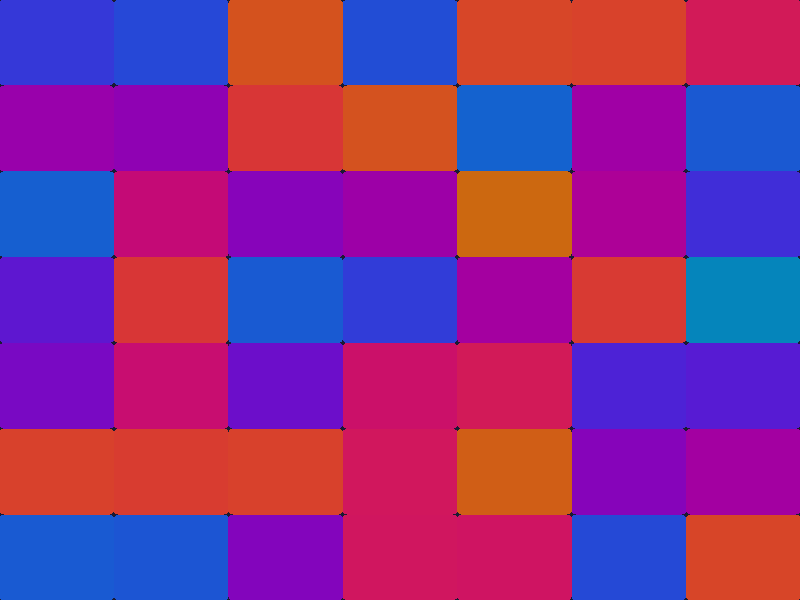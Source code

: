 
global_settings {
  ambient_light rgb 1.5*<1, 1, 1>
  max_trace_level 10
}

camera {
    angle 1
    location 40.1*<0,0,10>
    look_at <0,0,0>
    right 1.0*x
    up y
}

light_source {
    10*<-5,3,9>
    color rgb <1,1,1>

    area_light 8*x,8*y,8,8
    adaptive 1 jitter
}

box {
    <-10,-10,-10>, <10,10,0.4>
    pigment {color rgb <.1,.1,.2>}
    finish {phong .2}
}


union
{

    #declare s1 = seed(1123);

    #local n = 7;

    #local i = 0;
    #while(i < n)

    #local j = 0;
    #while(j < n)

    superellipsoid
    {
        <.1, .1>

        #local theta = rand(s1)*200 + 130;

        scale 0.505
        translate i*x + j*y - 0*z - ((n-1)/2) * <1,1,0>

        pigment {color rgb 0.9*vnormalize(1.2*vaxis_rotate(x+y, <1,1,1>, theta))}
        finish {specular 0.1 phong .2 phong_size 12 metallic 1 reflection{0.4 metallic 0.9}}
    }

    #local j = j+1;
    #end

    #local i = i+1;
    #end


}